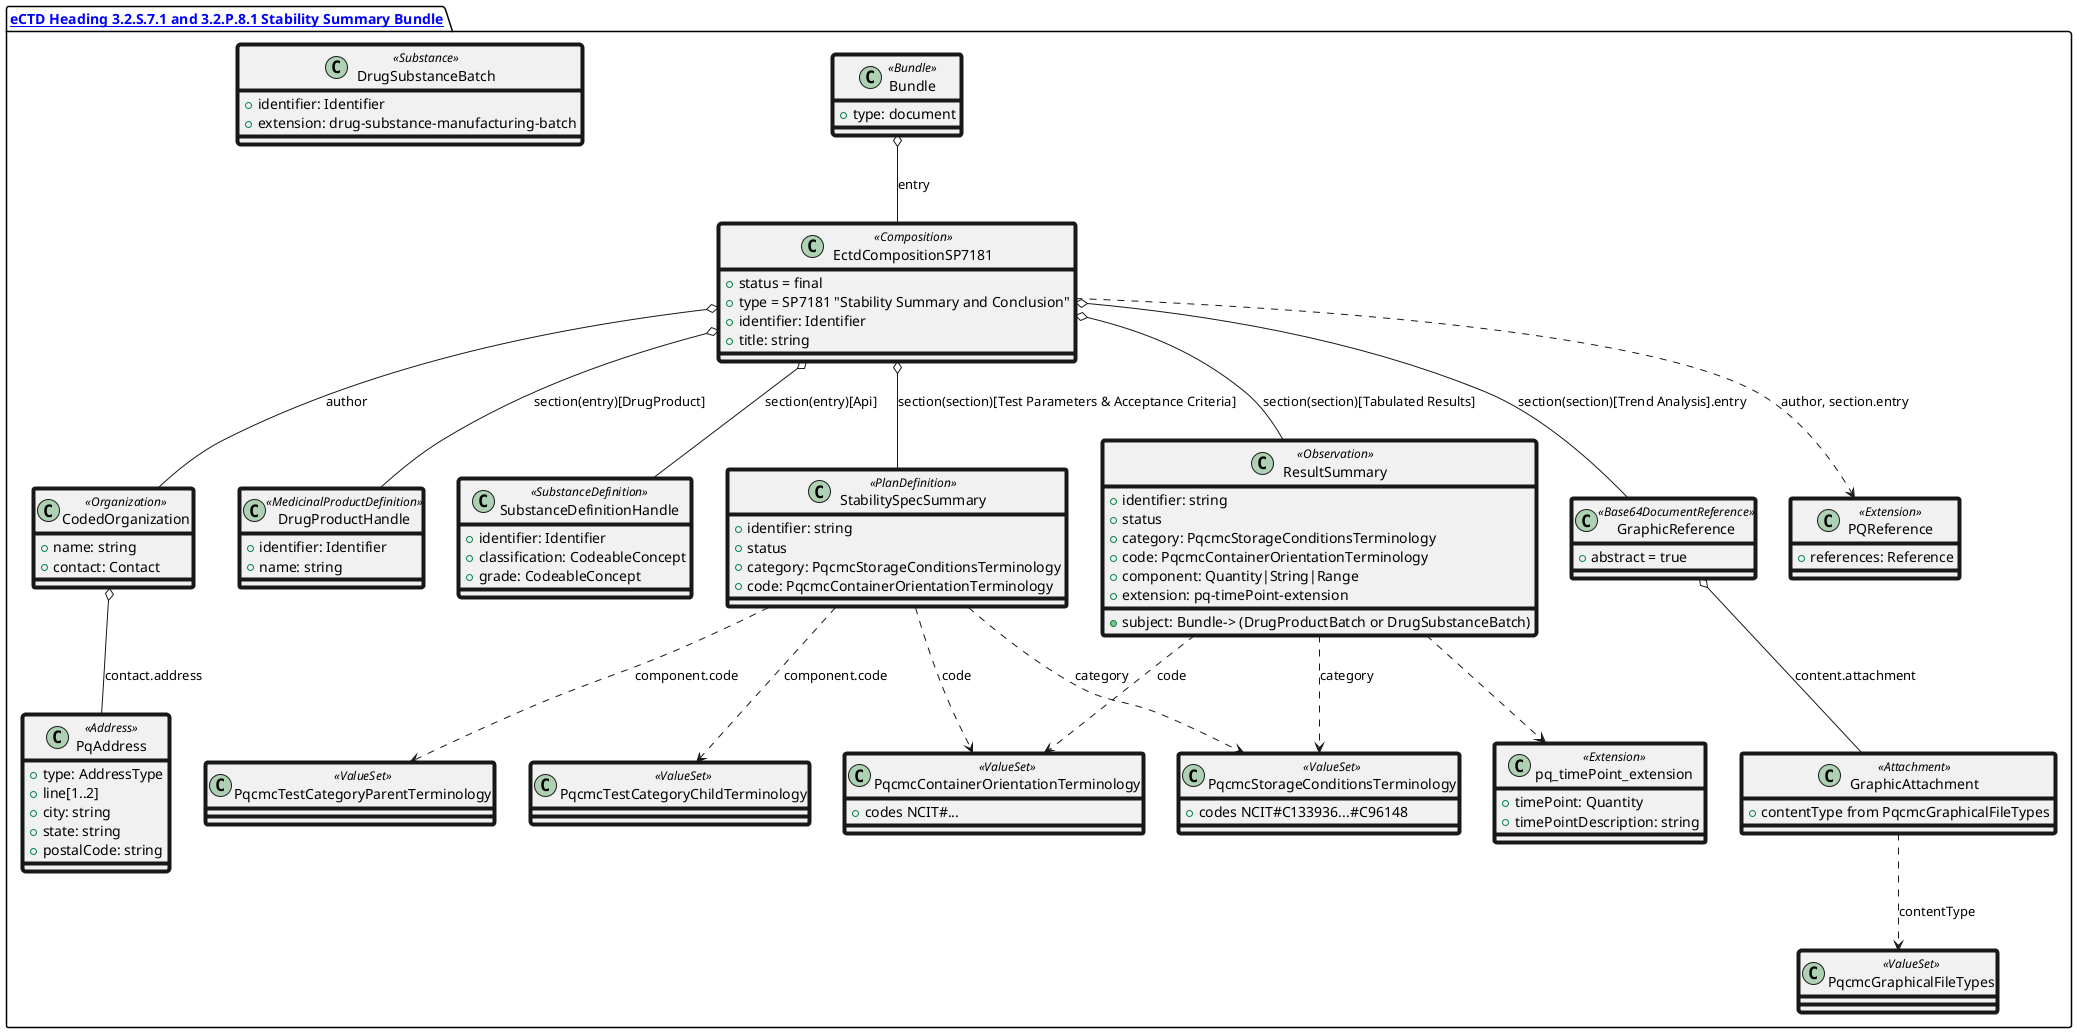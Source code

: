 @startuml StabilitySummary
allowmixing
'Mixed model of use case and object
skinparam svgDimensionStyle false
skinparam ObjectBackgroundColor LightYellow
skinparam ObjectBorderColor #A80036
skinparam activityDiamondBorderColor #A80036
skinparam activityDiamondBackgroundColor lawnGreen
skinparam ClassBorderThickness 4

package "[[StructureDefinition-cmc-ectd-document-sp7181.html eCTD Heading 3.2.S.7.1 and 3.2.P.8.1 Stability Summary Bundle]]" as NODES {


  ' Bundle container for all entries
  class Bundle <<Bundle>> {
    +type: document
  }

  ' Composition profile for stability summary
  class EctdCompositionSP7181 <<Composition>> {
    +status = final
    +type = SP7181 "Stability Summary and Conclusion"
    +identifier: Identifier
    +title: string
  }

  ' Reference to sponsoring organization
  class CodedOrganization <<Organization>> {
    +name: string
    +contact: Contact
  }

  ' Address profile for contacts
  class PqAddress <<Address>> {
    +type: AddressType
    +line[1..2]
    +city: string
    +state: string
    +postalCode: string
  }

  ' Drug product handle
  class DrugProductHandle <<MedicinalProductDefinition>> {
    +identifier: Identifier
    +name: string
  }

  ' Drug substance definition handle
  class SubstanceDefinitionHandle <<SubstanceDefinition>> {
    +identifier: Identifier
    +classification: CodeableConcept
    +grade: CodeableConcept
  }

  ' Drug substance batch profile
  class DrugSubstanceBatch <<Substance>> {
    +identifier: Identifier
    +extension: drug-substance-manufacturing-batch
  }

  ' PlanDefinition for specification of stability tests
  class StabilitySpecSummary <<PlanDefinition>> {
    +identifier: string
    +status
    +category: PqcmcStorageConditionsTerminology
    +code: PqcmcContainerOrientationTerminology
  }

  ' Observation for result summary
  class ResultSummary <<Observation>> {
    +identifier: string
    +status
    +category: PqcmcStorageConditionsTerminology
    +code: PqcmcContainerOrientationTerminology
    +subject: Bundle-> (DrugProductBatch or DrugSubstanceBatch)
    +component: Quantity|String|Range
    +extension: pq-timePoint-extension
  }

  ' DocumentReference for graphic attachments
  class GraphicReference <<Base64DocumentReference>> {
    +abstract = true
  }

  ' Attachment profile for graphics
  class GraphicAttachment <<Attachment>> {
    +contentType from PqcmcGraphicalFileTypes
  }

  ' Extensions
  class PQReference <<Extension>> {
    +references: Reference
  }
  class pq_timePoint_extension <<Extension>> {
    +timePoint: Quantity
    +timePointDescription: string
  }

  ' ValueSets
  class PqcmcStorageConditionsTerminology <<ValueSet>> {
    +codes NCIT#C133936...#C96148
  }
  class PqcmcContainerOrientationTerminology <<ValueSet>> {
    +codes NCIT#...
  }
  class PqcmcTestCategoryParentTerminology <<ValueSet>>
  class PqcmcTestCategoryChildTerminology <<ValueSet>>
  class PqcmcGraphicalFileTypes <<ValueSet>>

  ' Relationships inside the Bundle
  Bundle o-- EctdCompositionSP7181 : entry
  EctdCompositionSP7181 o-- CodedOrganization : author
  CodedOrganization o-- PqAddress : contact.address

  ' Composition sections referencing other resources
  EctdCompositionSP7181 o-- DrugProductHandle : section(entry)[DrugProduct]
  EctdCompositionSP7181 o-- SubstanceDefinitionHandle : section(entry)[Api]
  EctdCompositionSP7181 o-- StabilitySpecSummary : section(section)[Test Parameters & Acceptance Criteria]

  ' Results section entries
  EctdCompositionSP7181 o-- ResultSummary : section(section)[Tabulated Results]

  ' Trend Analysis graphics
  EctdCompositionSP7181 o-- GraphicReference : section(section)[Trend Analysis].entry
  GraphicReference o-- GraphicAttachment : content.attachment

  ' Observations reference extensions and ValueSets
  ResultSummary ..> pq_timePoint_extension
  ResultSummary ..> PqcmcStorageConditionsTerminology : category
  ResultSummary ..> PqcmcContainerOrientationTerminology : code

  ' PlanDefinition uses ValueSets
  StabilitySpecSummary ..> PqcmcStorageConditionsTerminology : category
  StabilitySpecSummary ..> PqcmcContainerOrientationTerminology : code
  StabilitySpecSummary ..> PqcmcTestCategoryParentTerminology : component.code
  StabilitySpecSummary ..> PqcmcTestCategoryChildTerminology : component.code

  ' GraphicAttachment binds to file-type ValueSet
  GraphicAttachment ..> PqcmcGraphicalFileTypes : contentType

  ' PQReference extension usage
  EctdCompositionSP7181 ..> PQReference : author, section.entry
}
@enduml
